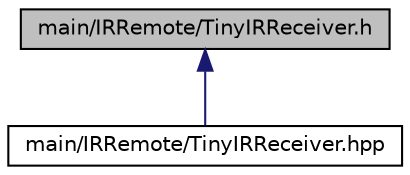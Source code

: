 digraph "main/IRRemote/TinyIRReceiver.h"
{
 // LATEX_PDF_SIZE
  edge [fontname="Helvetica",fontsize="10",labelfontname="Helvetica",labelfontsize="10"];
  node [fontname="Helvetica",fontsize="10",shape=record];
  Node1 [label="main/IRRemote/TinyIRReceiver.h",height=0.2,width=0.4,color="black", fillcolor="grey75", style="filled", fontcolor="black",tooltip=" "];
  Node1 -> Node2 [dir="back",color="midnightblue",fontsize="10",style="solid",fontname="Helvetica"];
  Node2 [label="main/IRRemote/TinyIRReceiver.hpp",height=0.2,width=0.4,color="black", fillcolor="white", style="filled",URL="$_i_r_remote_2_tiny_i_r_receiver_8hpp.html",tooltip=" "];
}
